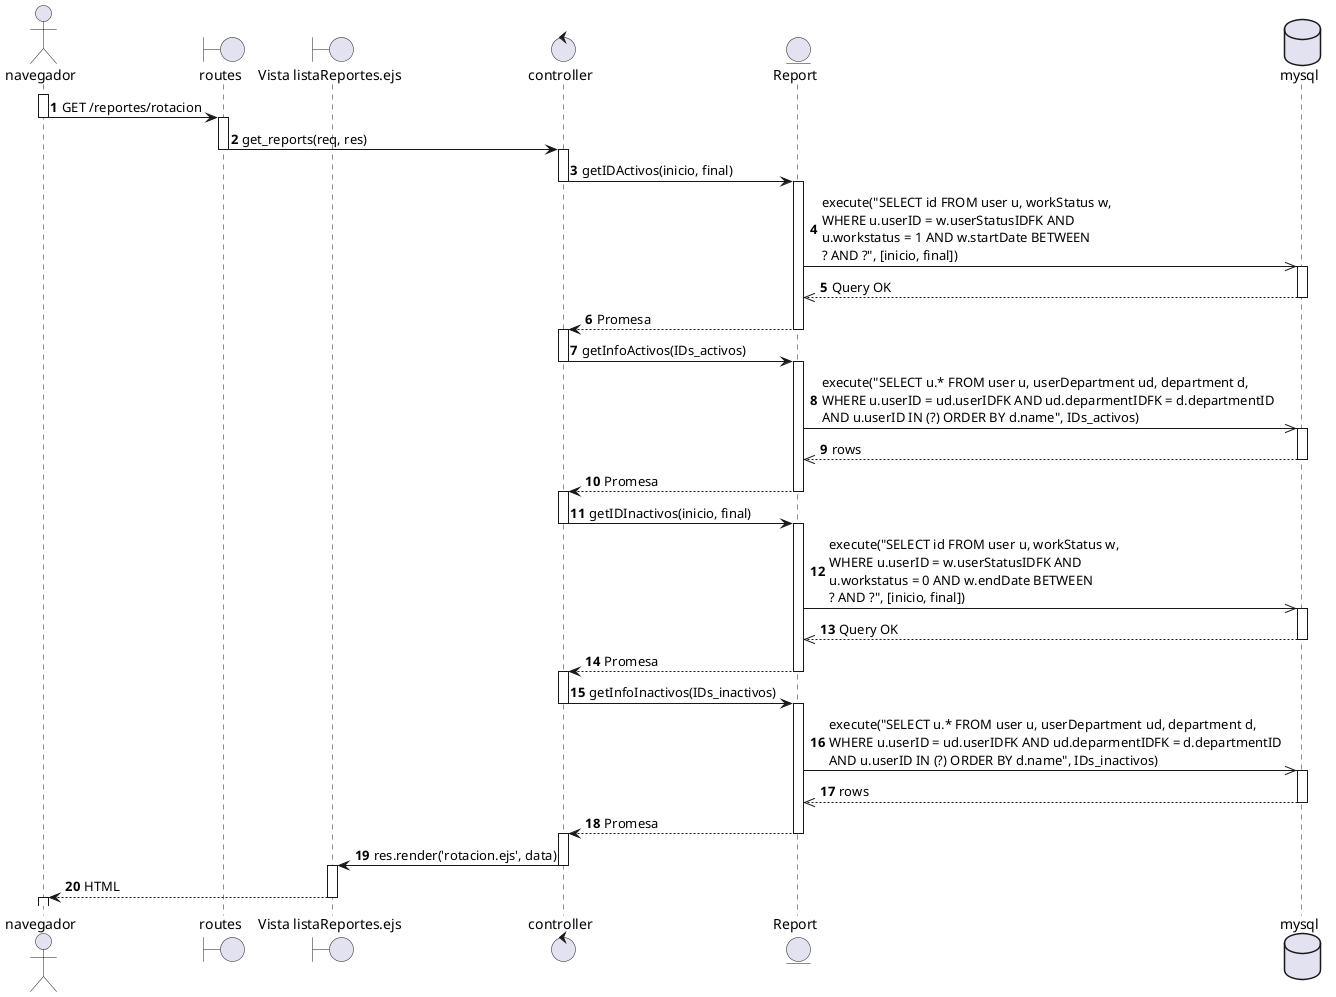 @startuml

actor navegador
boundary routes
boundary "Vista listaReportes.ejs" as list
control controller
entity Report
database mysql


autonumber
activate navegador
navegador -> routes: GET /reportes/rotacion
deactivate navegador
activate routes
routes -> controller: get_reports(req, res)
deactivate routes

activate controller
controller -> Report: getIDActivos(inicio, final)
deactivate controller
activate Report
Report ->> mysql: execute("SELECT id FROM user u, workStatus w, \nWHERE u.userID = w.userStatusIDFK AND \nu.workstatus = 1 AND w.startDate BETWEEN \n? AND ?", [inicio, final])
activate mysql
mysql -->> Report: Query OK
deactivate mysql
Report --> controller: Promesa
deactivate Report

activate controller
controller -> Report: getInfoActivos(IDs_activos)
deactivate controller
activate Report
Report ->> mysql: execute("SELECT u.* FROM user u, userDepartment ud, department d, \nWHERE u.userID = ud.userIDFK AND ud.deparmentIDFK = d.departmentID \nAND u.userID IN (?) ORDER BY d.name", IDs_activos)
activate mysql
mysql -->> Report: rows
deactivate mysql
Report --> controller: Promesa
deactivate Report

activate controller
controller -> Report: getIDInactivos(inicio, final)
deactivate controller
activate Report
Report ->> mysql: execute("SELECT id FROM user u, workStatus w, \nWHERE u.userID = w.userStatusIDFK AND \nu.workstatus = 0 AND w.endDate BETWEEN \n? AND ?", [inicio, final])
activate mysql
mysql -->> Report: Query OK
deactivate mysql
Report --> controller: Promesa
deactivate Report

activate controller
controller -> Report: getInfoInactivos(IDs_inactivos)
deactivate controller
activate Report
Report ->> mysql: execute("SELECT u.* FROM user u, userDepartment ud, department d, \nWHERE u.userID = ud.userIDFK AND ud.deparmentIDFK = d.departmentID \nAND u.userID IN (?) ORDER BY d.name", IDs_inactivos)
activate mysql
mysql -->> Report: rows
deactivate mysql
Report --> controller: Promesa
deactivate Report

activate controller
controller -> list: res.render('rotacion.ejs', data)
deactivate controller
activate list
list --> navegador: HTML
deactivate list
activate navegador

@enduml
